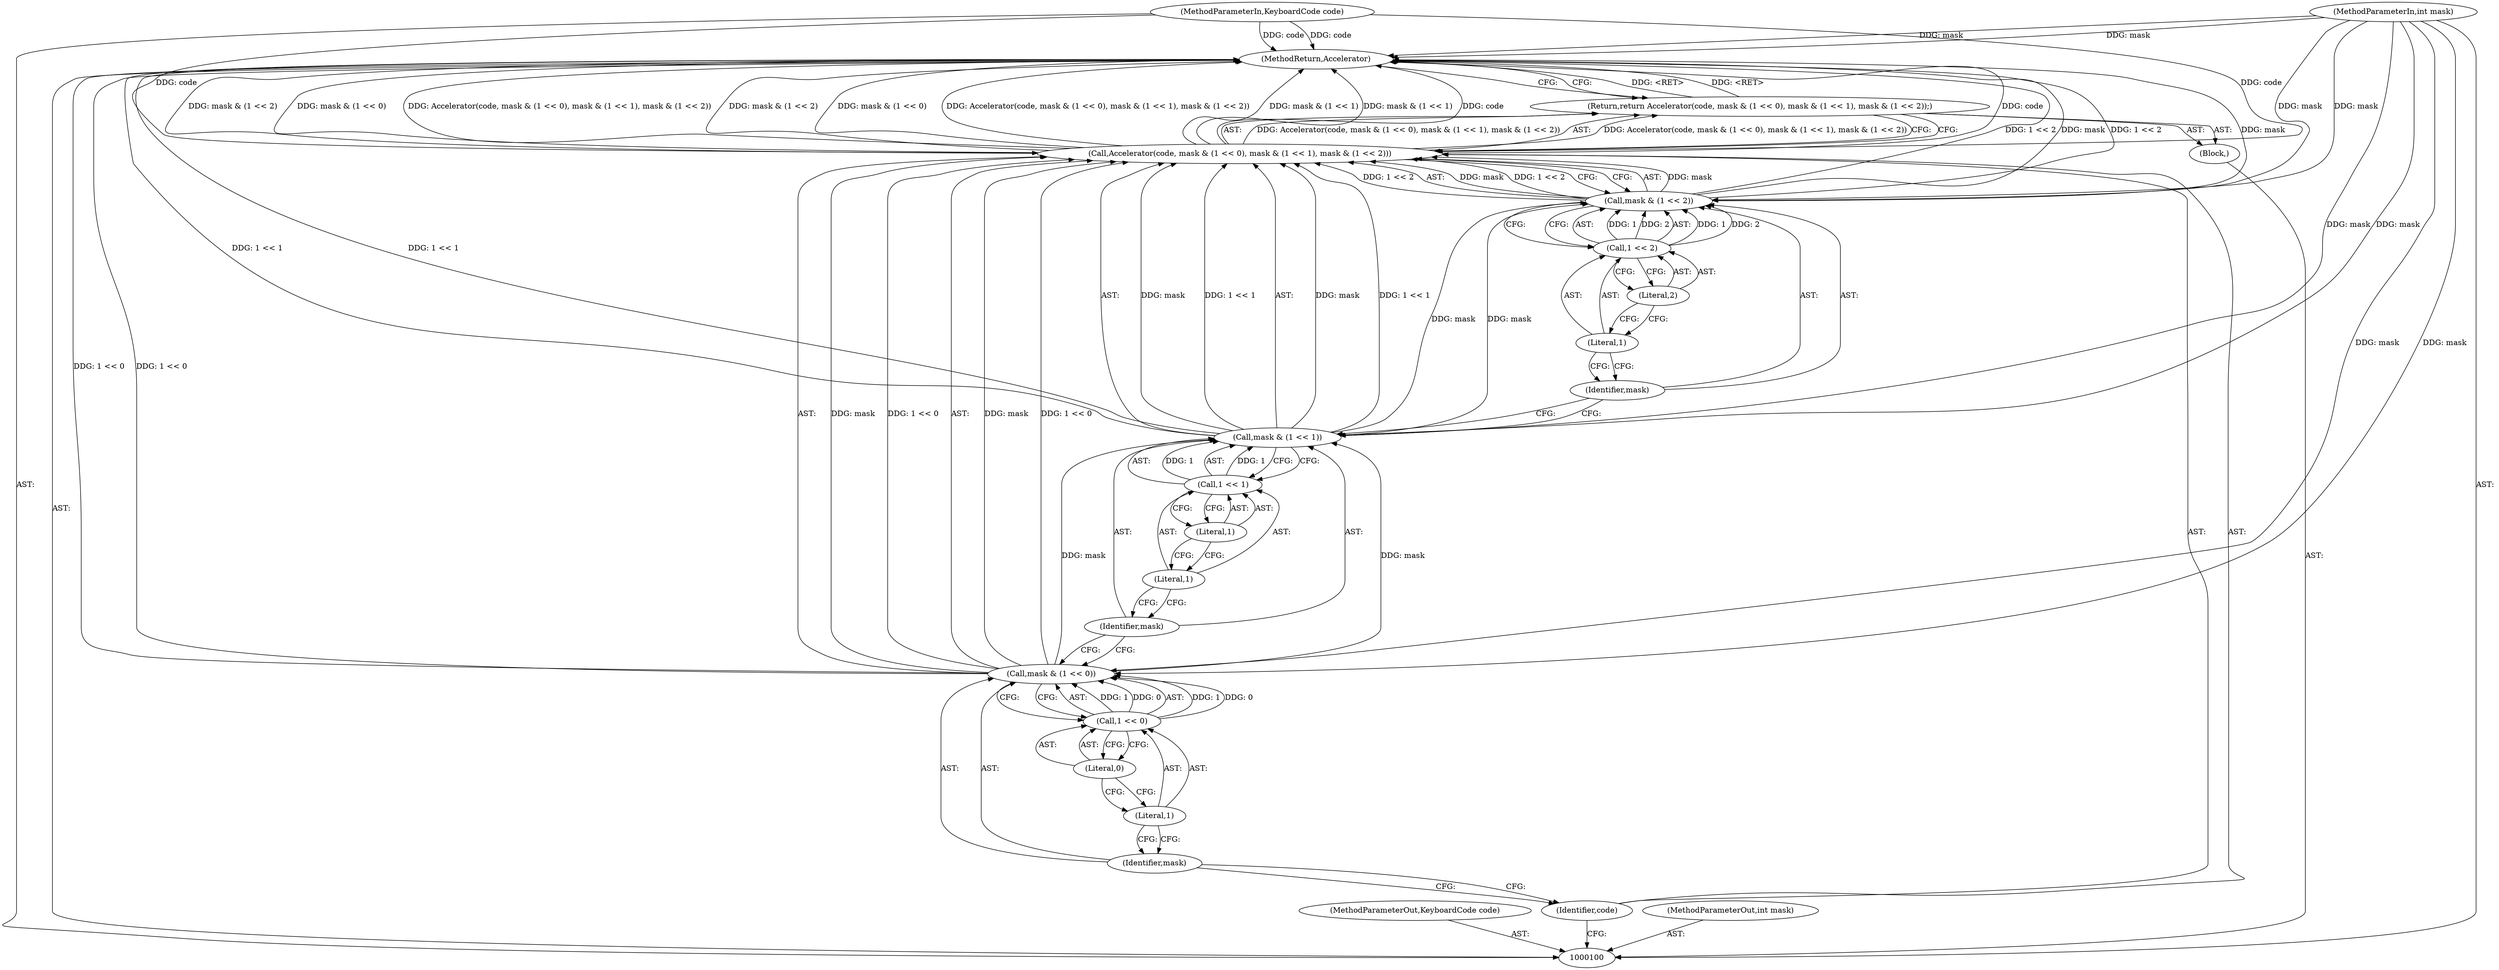 digraph "1_Chrome_c4f40933f2cd7f975af63e56ea4cdcdc6c636f73_1" {
"1000122" [label="(MethodReturn,Accelerator)"];
"1000101" [label="(MethodParameterIn,KeyboardCode code)"];
"1000145" [label="(MethodParameterOut,KeyboardCode code)"];
"1000102" [label="(MethodParameterIn,int mask)"];
"1000146" [label="(MethodParameterOut,int mask)"];
"1000103" [label="(Block,)"];
"1000104" [label="(Return,return Accelerator(code, mask & (1 << 0), mask & (1 << 1), mask & (1 << 2));)"];
"1000106" [label="(Identifier,code)"];
"1000107" [label="(Call,mask & (1 << 0))"];
"1000108" [label="(Identifier,mask)"];
"1000109" [label="(Call,1 << 0)"];
"1000110" [label="(Literal,1)"];
"1000111" [label="(Literal,0)"];
"1000112" [label="(Call,mask & (1 << 1))"];
"1000113" [label="(Identifier,mask)"];
"1000114" [label="(Call,1 << 1)"];
"1000115" [label="(Literal,1)"];
"1000116" [label="(Literal,1)"];
"1000117" [label="(Call,mask & (1 << 2))"];
"1000118" [label="(Identifier,mask)"];
"1000119" [label="(Call,1 << 2)"];
"1000120" [label="(Literal,1)"];
"1000121" [label="(Literal,2)"];
"1000105" [label="(Call,Accelerator(code, mask & (1 << 0), mask & (1 << 1), mask & (1 << 2)))"];
"1000122" -> "1000100"  [label="AST: "];
"1000122" -> "1000104"  [label="CFG: "];
"1000105" -> "1000122"  [label="DDG: mask & (1 << 2)"];
"1000105" -> "1000122"  [label="DDG: mask & (1 << 0)"];
"1000105" -> "1000122"  [label="DDG: Accelerator(code, mask & (1 << 0), mask & (1 << 1), mask & (1 << 2))"];
"1000105" -> "1000122"  [label="DDG: mask & (1 << 1)"];
"1000105" -> "1000122"  [label="DDG: code"];
"1000112" -> "1000122"  [label="DDG: 1 << 1"];
"1000117" -> "1000122"  [label="DDG: mask"];
"1000117" -> "1000122"  [label="DDG: 1 << 2"];
"1000101" -> "1000122"  [label="DDG: code"];
"1000102" -> "1000122"  [label="DDG: mask"];
"1000107" -> "1000122"  [label="DDG: 1 << 0"];
"1000104" -> "1000122"  [label="DDG: <RET>"];
"1000101" -> "1000100"  [label="AST: "];
"1000101" -> "1000122"  [label="DDG: code"];
"1000101" -> "1000105"  [label="DDG: code"];
"1000145" -> "1000100"  [label="AST: "];
"1000102" -> "1000100"  [label="AST: "];
"1000102" -> "1000122"  [label="DDG: mask"];
"1000102" -> "1000107"  [label="DDG: mask"];
"1000102" -> "1000112"  [label="DDG: mask"];
"1000102" -> "1000117"  [label="DDG: mask"];
"1000146" -> "1000100"  [label="AST: "];
"1000103" -> "1000100"  [label="AST: "];
"1000104" -> "1000103"  [label="AST: "];
"1000104" -> "1000103"  [label="AST: "];
"1000104" -> "1000105"  [label="CFG: "];
"1000105" -> "1000104"  [label="AST: "];
"1000122" -> "1000104"  [label="CFG: "];
"1000104" -> "1000122"  [label="DDG: <RET>"];
"1000105" -> "1000104"  [label="DDG: Accelerator(code, mask & (1 << 0), mask & (1 << 1), mask & (1 << 2))"];
"1000106" -> "1000105"  [label="AST: "];
"1000106" -> "1000100"  [label="CFG: "];
"1000108" -> "1000106"  [label="CFG: "];
"1000107" -> "1000105"  [label="AST: "];
"1000107" -> "1000109"  [label="CFG: "];
"1000108" -> "1000107"  [label="AST: "];
"1000109" -> "1000107"  [label="AST: "];
"1000113" -> "1000107"  [label="CFG: "];
"1000107" -> "1000122"  [label="DDG: 1 << 0"];
"1000107" -> "1000105"  [label="DDG: mask"];
"1000107" -> "1000105"  [label="DDG: 1 << 0"];
"1000102" -> "1000107"  [label="DDG: mask"];
"1000109" -> "1000107"  [label="DDG: 1"];
"1000109" -> "1000107"  [label="DDG: 0"];
"1000107" -> "1000112"  [label="DDG: mask"];
"1000108" -> "1000107"  [label="AST: "];
"1000108" -> "1000106"  [label="CFG: "];
"1000110" -> "1000108"  [label="CFG: "];
"1000109" -> "1000107"  [label="AST: "];
"1000109" -> "1000111"  [label="CFG: "];
"1000110" -> "1000109"  [label="AST: "];
"1000111" -> "1000109"  [label="AST: "];
"1000107" -> "1000109"  [label="CFG: "];
"1000109" -> "1000107"  [label="DDG: 1"];
"1000109" -> "1000107"  [label="DDG: 0"];
"1000110" -> "1000109"  [label="AST: "];
"1000110" -> "1000108"  [label="CFG: "];
"1000111" -> "1000110"  [label="CFG: "];
"1000111" -> "1000109"  [label="AST: "];
"1000111" -> "1000110"  [label="CFG: "];
"1000109" -> "1000111"  [label="CFG: "];
"1000112" -> "1000105"  [label="AST: "];
"1000112" -> "1000114"  [label="CFG: "];
"1000113" -> "1000112"  [label="AST: "];
"1000114" -> "1000112"  [label="AST: "];
"1000118" -> "1000112"  [label="CFG: "];
"1000112" -> "1000122"  [label="DDG: 1 << 1"];
"1000112" -> "1000105"  [label="DDG: mask"];
"1000112" -> "1000105"  [label="DDG: 1 << 1"];
"1000107" -> "1000112"  [label="DDG: mask"];
"1000102" -> "1000112"  [label="DDG: mask"];
"1000114" -> "1000112"  [label="DDG: 1"];
"1000112" -> "1000117"  [label="DDG: mask"];
"1000113" -> "1000112"  [label="AST: "];
"1000113" -> "1000107"  [label="CFG: "];
"1000115" -> "1000113"  [label="CFG: "];
"1000114" -> "1000112"  [label="AST: "];
"1000114" -> "1000116"  [label="CFG: "];
"1000115" -> "1000114"  [label="AST: "];
"1000116" -> "1000114"  [label="AST: "];
"1000112" -> "1000114"  [label="CFG: "];
"1000114" -> "1000112"  [label="DDG: 1"];
"1000115" -> "1000114"  [label="AST: "];
"1000115" -> "1000113"  [label="CFG: "];
"1000116" -> "1000115"  [label="CFG: "];
"1000116" -> "1000114"  [label="AST: "];
"1000116" -> "1000115"  [label="CFG: "];
"1000114" -> "1000116"  [label="CFG: "];
"1000117" -> "1000105"  [label="AST: "];
"1000117" -> "1000119"  [label="CFG: "];
"1000118" -> "1000117"  [label="AST: "];
"1000119" -> "1000117"  [label="AST: "];
"1000105" -> "1000117"  [label="CFG: "];
"1000117" -> "1000122"  [label="DDG: mask"];
"1000117" -> "1000122"  [label="DDG: 1 << 2"];
"1000117" -> "1000105"  [label="DDG: mask"];
"1000117" -> "1000105"  [label="DDG: 1 << 2"];
"1000112" -> "1000117"  [label="DDG: mask"];
"1000102" -> "1000117"  [label="DDG: mask"];
"1000119" -> "1000117"  [label="DDG: 1"];
"1000119" -> "1000117"  [label="DDG: 2"];
"1000118" -> "1000117"  [label="AST: "];
"1000118" -> "1000112"  [label="CFG: "];
"1000120" -> "1000118"  [label="CFG: "];
"1000119" -> "1000117"  [label="AST: "];
"1000119" -> "1000121"  [label="CFG: "];
"1000120" -> "1000119"  [label="AST: "];
"1000121" -> "1000119"  [label="AST: "];
"1000117" -> "1000119"  [label="CFG: "];
"1000119" -> "1000117"  [label="DDG: 1"];
"1000119" -> "1000117"  [label="DDG: 2"];
"1000120" -> "1000119"  [label="AST: "];
"1000120" -> "1000118"  [label="CFG: "];
"1000121" -> "1000120"  [label="CFG: "];
"1000121" -> "1000119"  [label="AST: "];
"1000121" -> "1000120"  [label="CFG: "];
"1000119" -> "1000121"  [label="CFG: "];
"1000105" -> "1000104"  [label="AST: "];
"1000105" -> "1000117"  [label="CFG: "];
"1000106" -> "1000105"  [label="AST: "];
"1000107" -> "1000105"  [label="AST: "];
"1000112" -> "1000105"  [label="AST: "];
"1000117" -> "1000105"  [label="AST: "];
"1000104" -> "1000105"  [label="CFG: "];
"1000105" -> "1000122"  [label="DDG: mask & (1 << 2)"];
"1000105" -> "1000122"  [label="DDG: mask & (1 << 0)"];
"1000105" -> "1000122"  [label="DDG: Accelerator(code, mask & (1 << 0), mask & (1 << 1), mask & (1 << 2))"];
"1000105" -> "1000122"  [label="DDG: mask & (1 << 1)"];
"1000105" -> "1000122"  [label="DDG: code"];
"1000105" -> "1000104"  [label="DDG: Accelerator(code, mask & (1 << 0), mask & (1 << 1), mask & (1 << 2))"];
"1000101" -> "1000105"  [label="DDG: code"];
"1000107" -> "1000105"  [label="DDG: mask"];
"1000107" -> "1000105"  [label="DDG: 1 << 0"];
"1000112" -> "1000105"  [label="DDG: mask"];
"1000112" -> "1000105"  [label="DDG: 1 << 1"];
"1000117" -> "1000105"  [label="DDG: mask"];
"1000117" -> "1000105"  [label="DDG: 1 << 2"];
}
